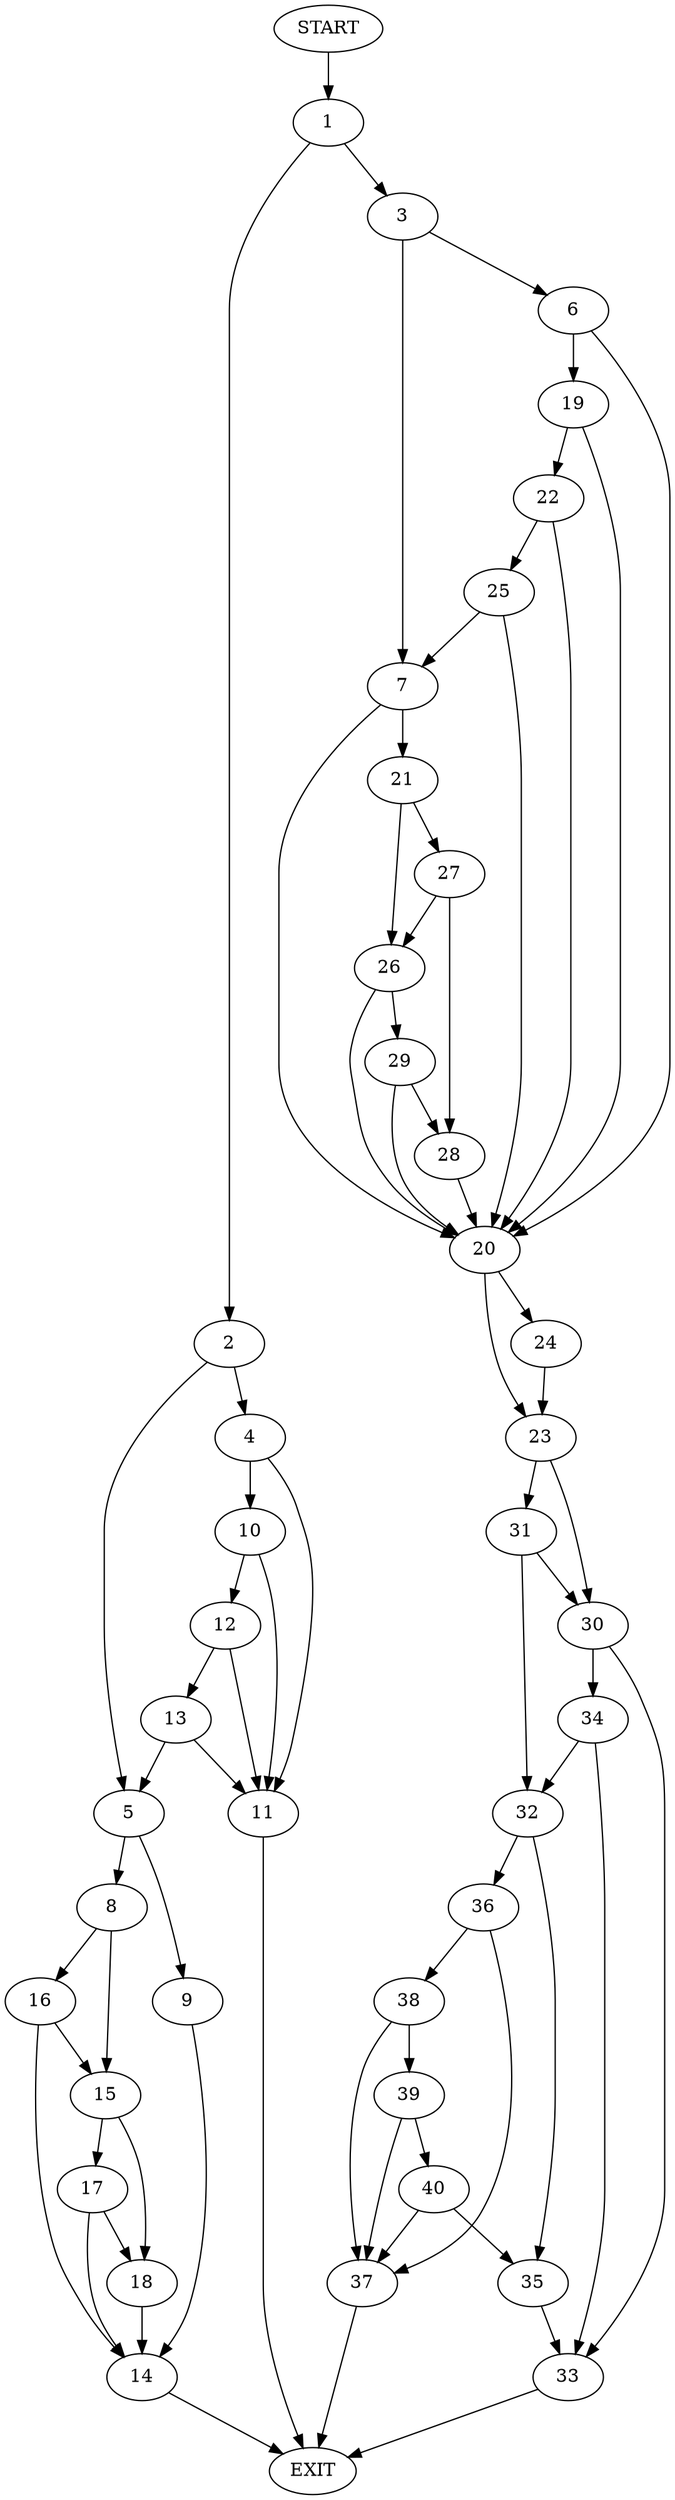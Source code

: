 digraph {
0 [label="START"]
41 [label="EXIT"]
0 -> 1
1 -> 2
1 -> 3
2 -> 4
2 -> 5
3 -> 6
3 -> 7
5 -> 8
5 -> 9
4 -> 10
4 -> 11
10 -> 12
10 -> 11
11 -> 41
12 -> 11
12 -> 13
13 -> 11
13 -> 5
9 -> 14
8 -> 15
8 -> 16
14 -> 41
15 -> 17
15 -> 18
16 -> 15
16 -> 14
17 -> 14
17 -> 18
18 -> 14
6 -> 19
6 -> 20
7 -> 21
7 -> 20
19 -> 20
19 -> 22
20 -> 23
20 -> 24
22 -> 25
22 -> 20
25 -> 20
25 -> 7
21 -> 26
21 -> 27
27 -> 28
27 -> 26
26 -> 29
26 -> 20
28 -> 20
29 -> 28
29 -> 20
24 -> 23
23 -> 30
23 -> 31
31 -> 30
31 -> 32
30 -> 33
30 -> 34
32 -> 35
32 -> 36
33 -> 41
34 -> 32
34 -> 33
36 -> 37
36 -> 38
35 -> 33
37 -> 41
38 -> 37
38 -> 39
39 -> 37
39 -> 40
40 -> 35
40 -> 37
}

